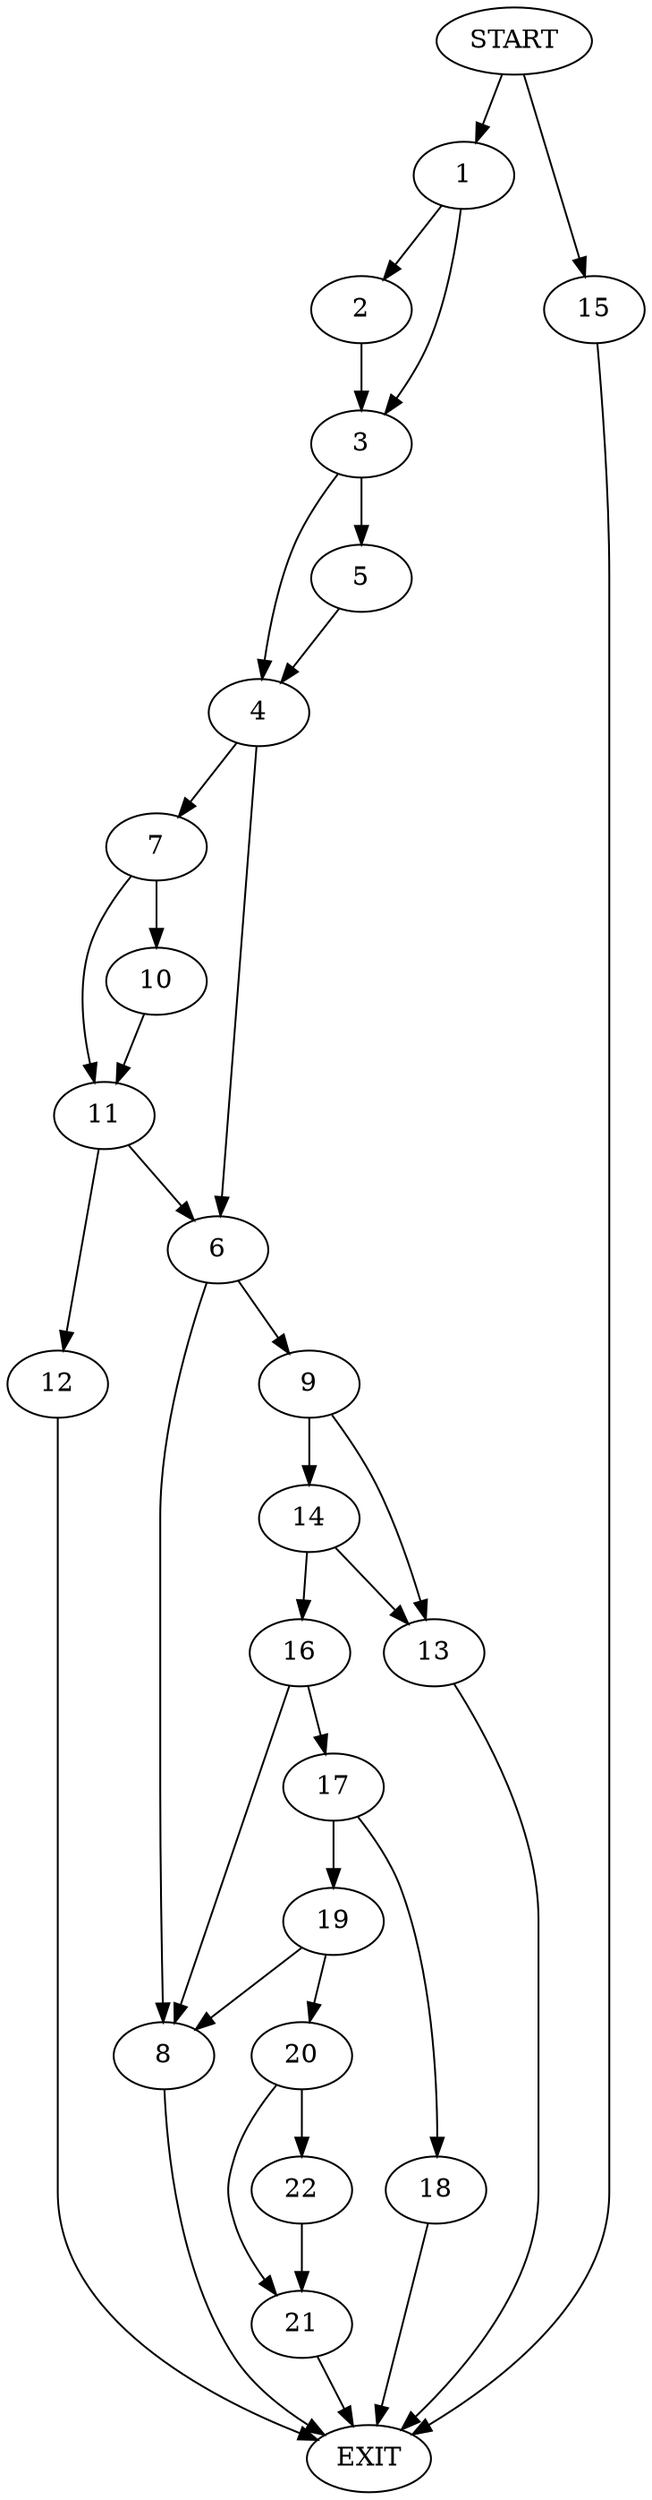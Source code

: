 digraph {
0 [label="START"]
23 [label="EXIT"]
0 -> 1
1 -> 2
1 -> 3
2 -> 3
3 -> 4
3 -> 5
5 -> 4
4 -> 6
4 -> 7
6 -> 8
6 -> 9
7 -> 10
7 -> 11
10 -> 11
11 -> 6
11 -> 12
12 -> 23
9 -> 13
9 -> 14
8 -> 23
0 -> 15
15 -> 23
13 -> 23
14 -> 13
14 -> 16
16 -> 17
16 -> 8
17 -> 18
17 -> 19
18 -> 23
19 -> 20
19 -> 8
20 -> 21
20 -> 22
22 -> 21
21 -> 23
}
